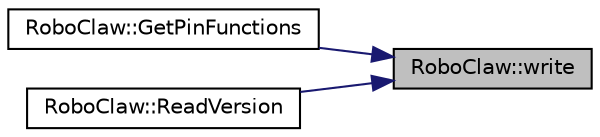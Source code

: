 digraph "RoboClaw::write"
{
 // LATEX_PDF_SIZE
  edge [fontname="Helvetica",fontsize="10",labelfontname="Helvetica",labelfontsize="10"];
  node [fontname="Helvetica",fontsize="10",shape=record];
  rankdir="RL";
  Node1 [label="RoboClaw::write",height=0.2,width=0.4,color="black", fillcolor="grey75", style="filled", fontcolor="black",tooltip=" "];
  Node1 -> Node2 [dir="back",color="midnightblue",fontsize="10",style="solid",fontname="Helvetica"];
  Node2 [label="RoboClaw::GetPinFunctions",height=0.2,width=0.4,color="black", fillcolor="white", style="filled",URL="$class_robo_claw.html#ac9e878bddde386d268182266420ca27b",tooltip=" "];
  Node1 -> Node3 [dir="back",color="midnightblue",fontsize="10",style="solid",fontname="Helvetica"];
  Node3 [label="RoboClaw::ReadVersion",height=0.2,width=0.4,color="black", fillcolor="white", style="filled",URL="$class_robo_claw.html#a346a940941c44ea7ff5f2a07e49cec35",tooltip=" "];
}
